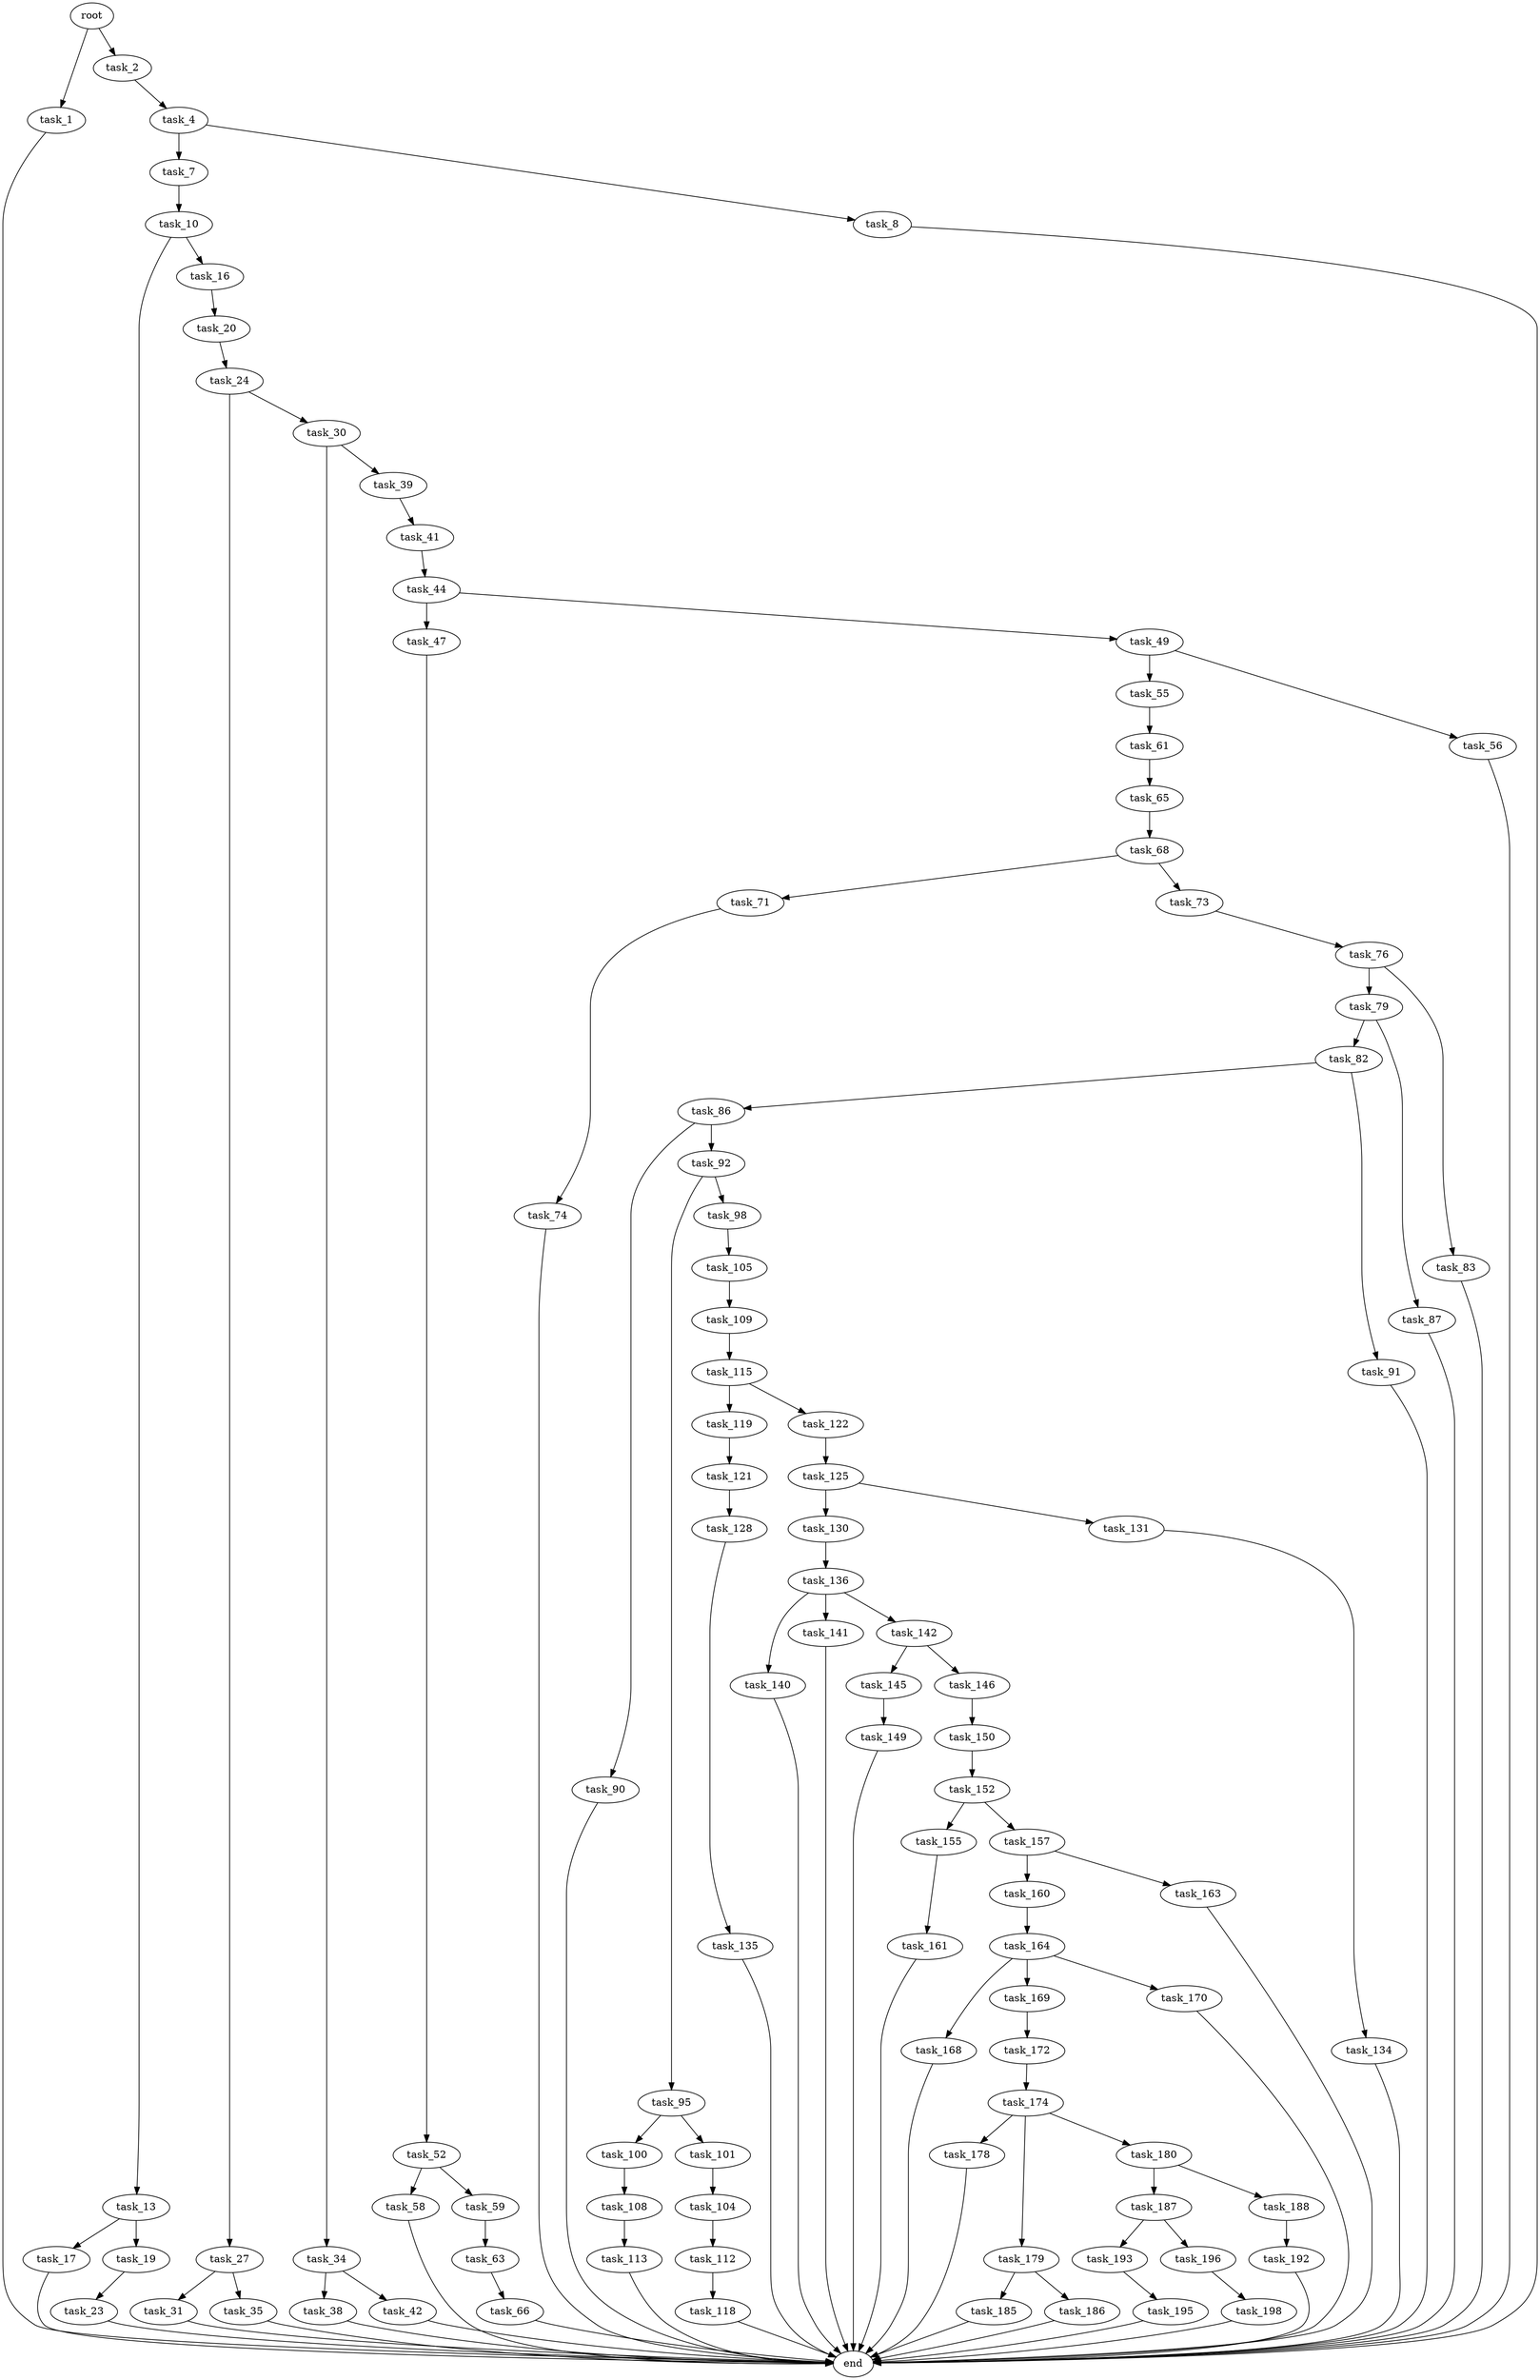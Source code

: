 digraph G {
  root [size="0.000000"];
  task_1 [size="17364078357.000000"];
  task_2 [size="36575012097.000000"];
  task_4 [size="8589934592.000000"];
  task_7 [size="134217728000.000000"];
  task_8 [size="20369625236.000000"];
  task_10 [size="549755813888.000000"];
  task_13 [size="368293445632.000000"];
  task_16 [size="3214868531.000000"];
  task_17 [size="656969128269.000000"];
  task_19 [size="25981092763.000000"];
  task_20 [size="68719476736.000000"];
  task_23 [size="4705061037.000000"];
  task_24 [size="7309856977.000000"];
  task_27 [size="77623139053.000000"];
  task_30 [size="375834885677.000000"];
  task_31 [size="17238666813.000000"];
  task_34 [size="4870151338.000000"];
  task_35 [size="86851044824.000000"];
  task_38 [size="11210683664.000000"];
  task_39 [size="231928233984.000000"];
  task_41 [size="4007592295.000000"];
  task_42 [size="47216573149.000000"];
  task_44 [size="1073741824000.000000"];
  task_47 [size="2780336030.000000"];
  task_49 [size="109046637332.000000"];
  task_52 [size="11771461945.000000"];
  task_55 [size="231928233984.000000"];
  task_56 [size="368293445632.000000"];
  task_58 [size="40849943915.000000"];
  task_59 [size="782757789696.000000"];
  task_61 [size="68719476736.000000"];
  task_63 [size="8589934592.000000"];
  task_65 [size="43853194868.000000"];
  task_66 [size="8589934592.000000"];
  task_68 [size="612935673267.000000"];
  task_71 [size="422058565122.000000"];
  task_73 [size="28612262642.000000"];
  task_74 [size="68719476736.000000"];
  task_76 [size="782757789696.000000"];
  task_79 [size="782757789696.000000"];
  task_82 [size="134217728000.000000"];
  task_83 [size="17794212021.000000"];
  task_86 [size="162071513694.000000"];
  task_87 [size="368293445632.000000"];
  task_90 [size="29271524101.000000"];
  task_91 [size="30011238111.000000"];
  task_92 [size="368293445632.000000"];
  task_95 [size="782757789696.000000"];
  task_98 [size="35021986860.000000"];
  task_100 [size="20685154580.000000"];
  task_101 [size="758828253105.000000"];
  task_104 [size="1498195249.000000"];
  task_105 [size="8589934592.000000"];
  task_108 [size="19226008952.000000"];
  task_109 [size="43775466888.000000"];
  task_112 [size="339979052566.000000"];
  task_113 [size="286336870615.000000"];
  task_115 [size="262854088736.000000"];
  task_118 [size="235872215394.000000"];
  task_119 [size="220902892574.000000"];
  task_121 [size="2986092884.000000"];
  task_122 [size="435483163974.000000"];
  task_125 [size="4633491603.000000"];
  task_128 [size="68719476736.000000"];
  task_130 [size="782757789696.000000"];
  task_131 [size="52392128873.000000"];
  task_134 [size="884649679.000000"];
  task_135 [size="504660026351.000000"];
  task_136 [size="430673023029.000000"];
  task_140 [size="28991029248.000000"];
  task_141 [size="68719476736.000000"];
  task_142 [size="319288211684.000000"];
  task_145 [size="29533352039.000000"];
  task_146 [size="1073741824000.000000"];
  task_149 [size="8589934592.000000"];
  task_150 [size="68719476736.000000"];
  task_152 [size="724645102762.000000"];
  task_155 [size="233423820433.000000"];
  task_157 [size="185768581218.000000"];
  task_160 [size="320162648485.000000"];
  task_161 [size="1073741824000.000000"];
  task_163 [size="3110251152.000000"];
  task_164 [size="8589934592.000000"];
  task_168 [size="1073741824000.000000"];
  task_169 [size="368293445632.000000"];
  task_170 [size="231928233984.000000"];
  task_172 [size="1087558752.000000"];
  task_174 [size="1651314514.000000"];
  task_178 [size="368293445632.000000"];
  task_179 [size="231928233984.000000"];
  task_180 [size="28991029248.000000"];
  task_185 [size="184244362858.000000"];
  task_186 [size="28991029248.000000"];
  task_187 [size="162872625750.000000"];
  task_188 [size="17512324083.000000"];
  task_192 [size="40155146867.000000"];
  task_193 [size="8960314425.000000"];
  task_195 [size="1073741824000.000000"];
  task_196 [size="68719476736.000000"];
  task_198 [size="3153324583.000000"];
  end [size="0.000000"];

  root -> task_1 [size="1.000000"];
  root -> task_2 [size="1.000000"];
  task_1 -> end [size="1.000000"];
  task_2 -> task_4 [size="75497472.000000"];
  task_4 -> task_7 [size="33554432.000000"];
  task_4 -> task_8 [size="33554432.000000"];
  task_7 -> task_10 [size="209715200.000000"];
  task_8 -> end [size="1.000000"];
  task_10 -> task_13 [size="536870912.000000"];
  task_10 -> task_16 [size="536870912.000000"];
  task_13 -> task_17 [size="411041792.000000"];
  task_13 -> task_19 [size="411041792.000000"];
  task_16 -> task_20 [size="209715200.000000"];
  task_17 -> end [size="1.000000"];
  task_19 -> task_23 [size="411041792.000000"];
  task_20 -> task_24 [size="134217728.000000"];
  task_23 -> end [size="1.000000"];
  task_24 -> task_27 [size="209715200.000000"];
  task_24 -> task_30 [size="209715200.000000"];
  task_27 -> task_31 [size="75497472.000000"];
  task_27 -> task_35 [size="75497472.000000"];
  task_30 -> task_34 [size="411041792.000000"];
  task_30 -> task_39 [size="411041792.000000"];
  task_31 -> end [size="1.000000"];
  task_34 -> task_38 [size="134217728.000000"];
  task_34 -> task_42 [size="134217728.000000"];
  task_35 -> end [size="1.000000"];
  task_38 -> end [size="1.000000"];
  task_39 -> task_41 [size="301989888.000000"];
  task_41 -> task_44 [size="411041792.000000"];
  task_42 -> end [size="1.000000"];
  task_44 -> task_47 [size="838860800.000000"];
  task_44 -> task_49 [size="838860800.000000"];
  task_47 -> task_52 [size="134217728.000000"];
  task_49 -> task_55 [size="75497472.000000"];
  task_49 -> task_56 [size="75497472.000000"];
  task_52 -> task_58 [size="301989888.000000"];
  task_52 -> task_59 [size="301989888.000000"];
  task_55 -> task_61 [size="301989888.000000"];
  task_56 -> end [size="1.000000"];
  task_58 -> end [size="1.000000"];
  task_59 -> task_63 [size="679477248.000000"];
  task_61 -> task_65 [size="134217728.000000"];
  task_63 -> task_66 [size="33554432.000000"];
  task_65 -> task_68 [size="33554432.000000"];
  task_66 -> end [size="1.000000"];
  task_68 -> task_71 [size="838860800.000000"];
  task_68 -> task_73 [size="838860800.000000"];
  task_71 -> task_74 [size="301989888.000000"];
  task_73 -> task_76 [size="536870912.000000"];
  task_74 -> end [size="1.000000"];
  task_76 -> task_79 [size="679477248.000000"];
  task_76 -> task_83 [size="679477248.000000"];
  task_79 -> task_82 [size="679477248.000000"];
  task_79 -> task_87 [size="679477248.000000"];
  task_82 -> task_86 [size="209715200.000000"];
  task_82 -> task_91 [size="209715200.000000"];
  task_83 -> end [size="1.000000"];
  task_86 -> task_90 [size="301989888.000000"];
  task_86 -> task_92 [size="301989888.000000"];
  task_87 -> end [size="1.000000"];
  task_90 -> end [size="1.000000"];
  task_91 -> end [size="1.000000"];
  task_92 -> task_95 [size="411041792.000000"];
  task_92 -> task_98 [size="411041792.000000"];
  task_95 -> task_100 [size="679477248.000000"];
  task_95 -> task_101 [size="679477248.000000"];
  task_98 -> task_105 [size="679477248.000000"];
  task_100 -> task_108 [size="536870912.000000"];
  task_101 -> task_104 [size="536870912.000000"];
  task_104 -> task_112 [size="33554432.000000"];
  task_105 -> task_109 [size="33554432.000000"];
  task_108 -> task_113 [size="33554432.000000"];
  task_109 -> task_115 [size="75497472.000000"];
  task_112 -> task_118 [size="411041792.000000"];
  task_113 -> end [size="1.000000"];
  task_115 -> task_119 [size="679477248.000000"];
  task_115 -> task_122 [size="679477248.000000"];
  task_118 -> end [size="1.000000"];
  task_119 -> task_121 [size="679477248.000000"];
  task_121 -> task_128 [size="134217728.000000"];
  task_122 -> task_125 [size="411041792.000000"];
  task_125 -> task_130 [size="536870912.000000"];
  task_125 -> task_131 [size="536870912.000000"];
  task_128 -> task_135 [size="134217728.000000"];
  task_130 -> task_136 [size="679477248.000000"];
  task_131 -> task_134 [size="838860800.000000"];
  task_134 -> end [size="1.000000"];
  task_135 -> end [size="1.000000"];
  task_136 -> task_140 [size="411041792.000000"];
  task_136 -> task_141 [size="411041792.000000"];
  task_136 -> task_142 [size="411041792.000000"];
  task_140 -> end [size="1.000000"];
  task_141 -> end [size="1.000000"];
  task_142 -> task_145 [size="301989888.000000"];
  task_142 -> task_146 [size="301989888.000000"];
  task_145 -> task_149 [size="838860800.000000"];
  task_146 -> task_150 [size="838860800.000000"];
  task_149 -> end [size="1.000000"];
  task_150 -> task_152 [size="134217728.000000"];
  task_152 -> task_155 [size="679477248.000000"];
  task_152 -> task_157 [size="679477248.000000"];
  task_155 -> task_161 [size="301989888.000000"];
  task_157 -> task_160 [size="134217728.000000"];
  task_157 -> task_163 [size="134217728.000000"];
  task_160 -> task_164 [size="536870912.000000"];
  task_161 -> end [size="1.000000"];
  task_163 -> end [size="1.000000"];
  task_164 -> task_168 [size="33554432.000000"];
  task_164 -> task_169 [size="33554432.000000"];
  task_164 -> task_170 [size="33554432.000000"];
  task_168 -> end [size="1.000000"];
  task_169 -> task_172 [size="411041792.000000"];
  task_170 -> end [size="1.000000"];
  task_172 -> task_174 [size="134217728.000000"];
  task_174 -> task_178 [size="33554432.000000"];
  task_174 -> task_179 [size="33554432.000000"];
  task_174 -> task_180 [size="33554432.000000"];
  task_178 -> end [size="1.000000"];
  task_179 -> task_185 [size="301989888.000000"];
  task_179 -> task_186 [size="301989888.000000"];
  task_180 -> task_187 [size="75497472.000000"];
  task_180 -> task_188 [size="75497472.000000"];
  task_185 -> end [size="1.000000"];
  task_186 -> end [size="1.000000"];
  task_187 -> task_193 [size="209715200.000000"];
  task_187 -> task_196 [size="209715200.000000"];
  task_188 -> task_192 [size="536870912.000000"];
  task_192 -> end [size="1.000000"];
  task_193 -> task_195 [size="209715200.000000"];
  task_195 -> end [size="1.000000"];
  task_196 -> task_198 [size="134217728.000000"];
  task_198 -> end [size="1.000000"];
}
